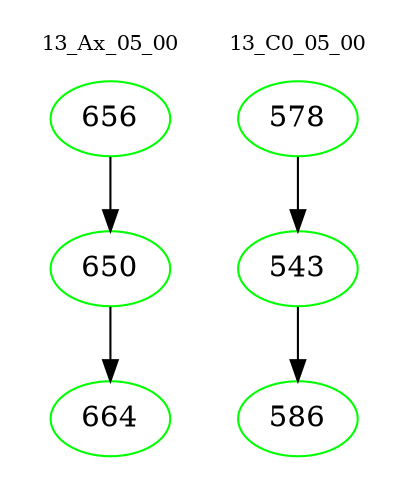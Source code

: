 digraph{
subgraph cluster_0 {
color = white
label = "13_Ax_05_00";
fontsize=10;
T0_656 [label="656", color="green"]
T0_656 -> T0_650 [color="black"]
T0_650 [label="650", color="green"]
T0_650 -> T0_664 [color="black"]
T0_664 [label="664", color="green"]
}
subgraph cluster_1 {
color = white
label = "13_C0_05_00";
fontsize=10;
T1_578 [label="578", color="green"]
T1_578 -> T1_543 [color="black"]
T1_543 [label="543", color="green"]
T1_543 -> T1_586 [color="black"]
T1_586 [label="586", color="green"]
}
}
